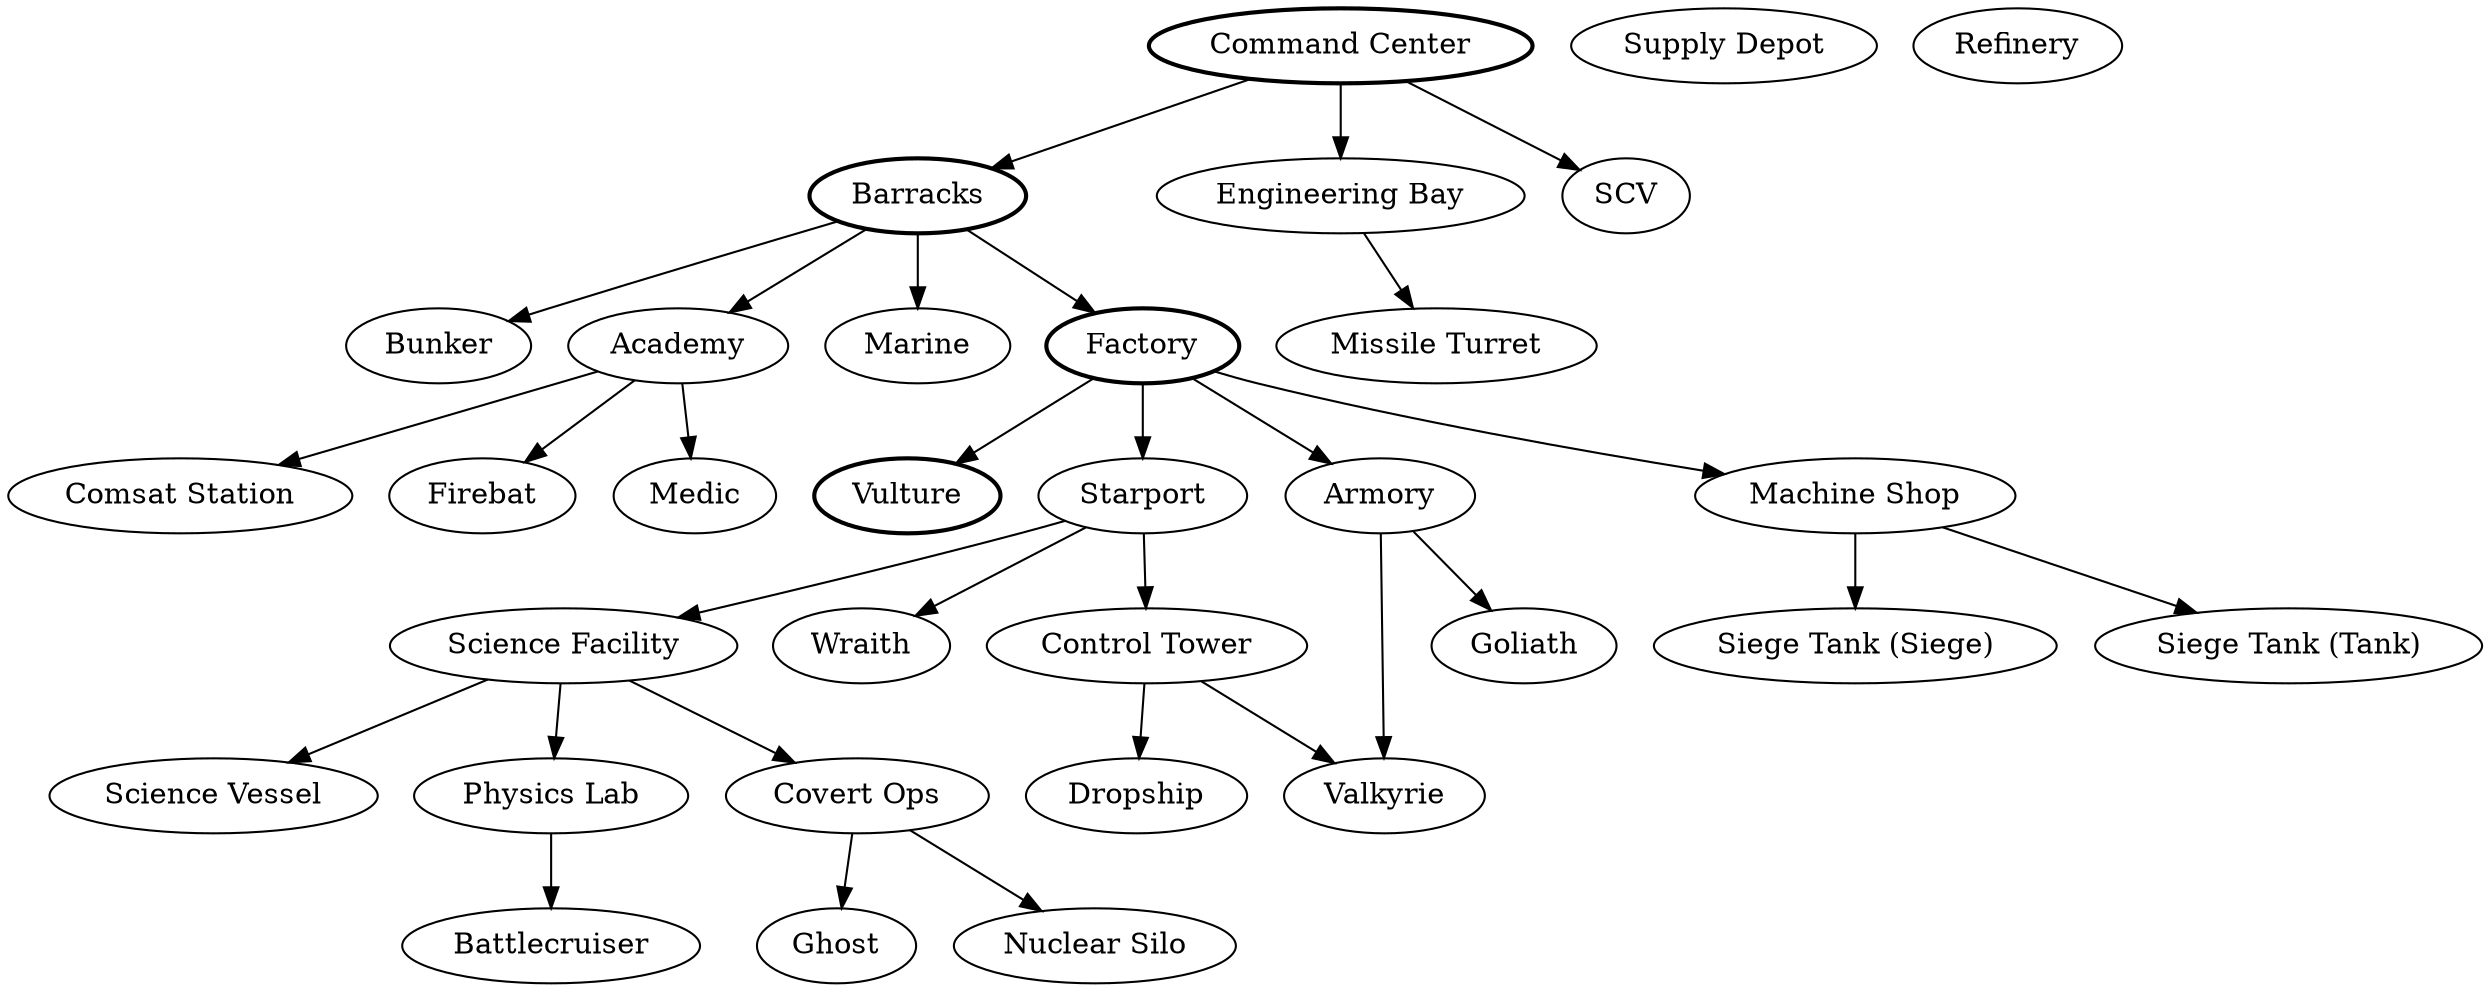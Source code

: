 digraph G {
0 [depth=0, label="Command Center", penwidth=2, strength=2, x=0, y=0, z=0];
1 [depth=2147483647, label="Supply Depot", penwidth=1, strength=1, x=0, y=0, z=0];
2 [depth=2147483647, label=Refinery, penwidth=1, strength=1, x=0, y=0, z=0];
3 [depth=1, label=Barracks, penwidth=2, strength=2, x=0, y=0, z=0];
4 [depth=1, label="Engineering Bay", penwidth=1, strength=1, x=0, y=0, z=0];
5 [depth=1, label=SCV, penwidth=1, strength=1, x=0, y=0, z=0];
6 [depth=2, label=Factory, penwidth=2, strength=2, x=0, y=0, z=0];
7 [depth=2, label=Bunker, penwidth=1, strength=1, x=0, y=0, z=0];
8 [depth=2, label=Academy, penwidth=1, strength=1, x=0, y=0, z=0];
9 [depth=2, label="Missile Turret", penwidth=1, strength=1, x=0, y=0, z=0];
10 [depth=2, label=Marine, penwidth=1, strength=1, x=0, y=0, z=0];
11 [depth=3, label="Comsat Station", penwidth=1, strength=1, x=0, y=0, z=0];
12 [depth=3, label=Starport, penwidth=1, strength=1, x=0, y=0, z=0];
13 [depth=3, label=Armory, penwidth=1, strength=1, x=0, y=0, z=0];
14 [depth=3, label="Machine Shop", penwidth=1, strength=1, x=0, y=0, z=0];
15 [depth=3, label=Vulture, penwidth=2, strength=2, x=0, y=0, z=0];
16 [depth=3, label=Firebat, penwidth=1, strength=1, x=0, y=0, z=0];
17 [depth=3, label=Medic, penwidth=1, strength=1, x=0, y=0, z=0];
18 [depth=4, label="Control Tower", penwidth=1, strength=1, x=0, y=0, z=0];
19 [depth=4, label="Science Facility", penwidth=1, strength=1, x=0, y=0, z=0];
20 [depth=4, label=Wraith, penwidth=1, strength=1, x=0, y=0, z=0];
21 [depth=4, label=Goliath, penwidth=1, strength=1, x=0, y=0, z=0];
22 [depth=4, label=Valkyrie, penwidth=1, strength=1, x=0, y=0, z=0];
23 [depth=4, label="Siege Tank (Tank)", penwidth=1, strength=1, x=0, y=0, z=0];
24 [depth=4, label="Siege Tank (Siege)", penwidth=1, strength=1, x=0, y=0, z=0];
25 [depth=5, label="Science Vessel", penwidth=1, strength=1, x=0, y=0, z=0];
26 [depth=5, label=Dropship, penwidth=1, strength=1, x=0, y=0, z=0];
27 [depth=5, label="Physics Lab", penwidth=1, strength=1, x=0, y=0, z=0];
28 [depth=5, label="Covert Ops", penwidth=1, strength=1, x=0, y=0, z=0];
29 [depth=6, label=Battlecruiser, penwidth=1, strength=1, x=0, y=0, z=0];
30 [depth=6, label="Nuclear Silo", penwidth=1, strength=1, x=0, y=0, z=0];
31 [depth=6, label=Ghost, penwidth=1, strength=1, x=0, y=0, z=0];
0->3 ;
0->4 ;
0->5 ;
3->6 ;
3->7 ;
3->8 ;
4->9 ;
3->10 ;
8->11 ;
6->12 ;
6->13 ;
6->14 ;
6->15 ;
8->16 ;
8->17 ;
12->18 ;
12->19 ;
12->20 ;
13->21 ;
13->22 ;
14->23 ;
14->24 ;
19->25 ;
18->26 ;
18->22 ;
19->27 ;
19->28 ;
27->29 ;
28->30 ;
28->31 ;
}
